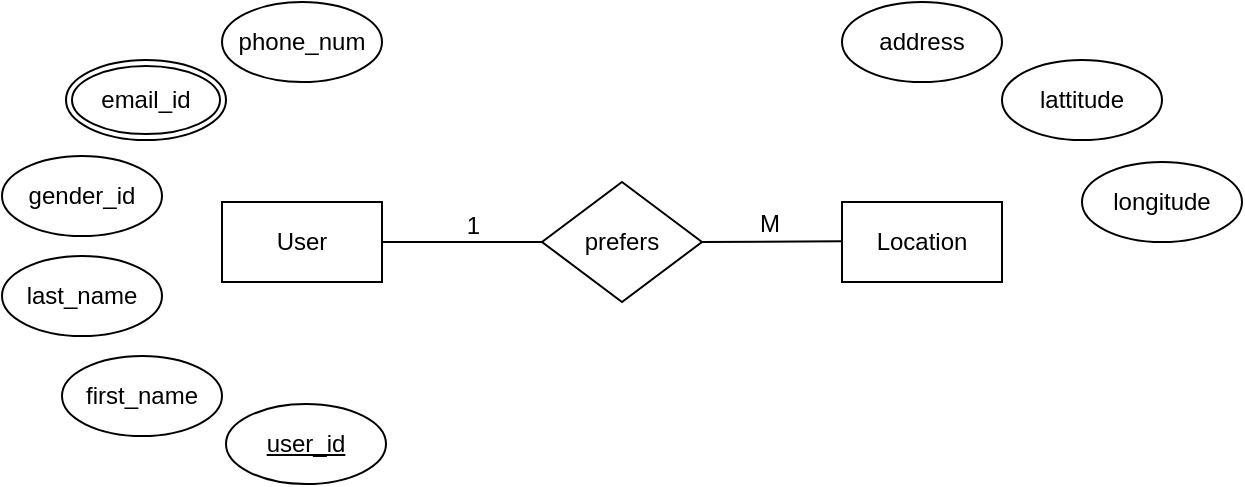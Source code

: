 <mxfile version="16.6.3" type="github">
  <diagram id="R2lEEEUBdFMjLlhIrx00" name="Page-1">
    <mxGraphModel dx="901" dy="1715" grid="1" gridSize="10" guides="1" tooltips="1" connect="1" arrows="1" fold="1" page="1" pageScale="1" pageWidth="850" pageHeight="1100" math="0" shadow="0" extFonts="Permanent Marker^https://fonts.googleapis.com/css?family=Permanent+Marker">
      <root>
        <mxCell id="0" />
        <mxCell id="1" parent="0" />
        <mxCell id="dPc50emsaRb5Qo5FsXfv-1" value="User" style="rounded=0;whiteSpace=wrap;html=1;" vertex="1" parent="1">
          <mxGeometry x="170" y="60" width="80" height="40" as="geometry" />
        </mxCell>
        <mxCell id="dPc50emsaRb5Qo5FsXfv-2" value="Location" style="rounded=0;whiteSpace=wrap;html=1;" vertex="1" parent="1">
          <mxGeometry x="480" y="60" width="80" height="40" as="geometry" />
        </mxCell>
        <mxCell id="dPc50emsaRb5Qo5FsXfv-10" value="gender_id" style="ellipse;whiteSpace=wrap;html=1;" vertex="1" parent="1">
          <mxGeometry x="60" y="37" width="80" height="40" as="geometry" />
        </mxCell>
        <mxCell id="dPc50emsaRb5Qo5FsXfv-11" value="first_name" style="ellipse;whiteSpace=wrap;html=1;" vertex="1" parent="1">
          <mxGeometry x="90" y="137" width="80" height="40" as="geometry" />
        </mxCell>
        <mxCell id="dPc50emsaRb5Qo5FsXfv-12" value="last_name" style="ellipse;whiteSpace=wrap;html=1;" vertex="1" parent="1">
          <mxGeometry x="60" y="87" width="80" height="40" as="geometry" />
        </mxCell>
        <mxCell id="dPc50emsaRb5Qo5FsXfv-13" value="&lt;u&gt;user_id&lt;/u&gt;" style="ellipse;whiteSpace=wrap;html=1;" vertex="1" parent="1">
          <mxGeometry x="172" y="161" width="80" height="40" as="geometry" />
        </mxCell>
        <mxCell id="dPc50emsaRb5Qo5FsXfv-14" value="phone_num" style="ellipse;whiteSpace=wrap;html=1;" vertex="1" parent="1">
          <mxGeometry x="170" y="-40" width="80" height="40" as="geometry" />
        </mxCell>
        <mxCell id="dPc50emsaRb5Qo5FsXfv-15" value="email_id" style="ellipse;shape=doubleEllipse;margin=3;whiteSpace=wrap;html=1;align=center;" vertex="1" parent="1">
          <mxGeometry x="92" y="-11" width="80" height="40" as="geometry" />
        </mxCell>
        <mxCell id="dPc50emsaRb5Qo5FsXfv-16" value="prefers" style="rhombus;whiteSpace=wrap;html=1;" vertex="1" parent="1">
          <mxGeometry x="330" y="50" width="80" height="60" as="geometry" />
        </mxCell>
        <mxCell id="dPc50emsaRb5Qo5FsXfv-17" value="" style="endArrow=none;html=1;rounded=0;exitX=1;exitY=0.5;exitDx=0;exitDy=0;" edge="1" parent="1" source="dPc50emsaRb5Qo5FsXfv-1">
          <mxGeometry relative="1" as="geometry">
            <mxPoint x="260" y="80" as="sourcePoint" />
            <mxPoint x="330" y="80" as="targetPoint" />
          </mxGeometry>
        </mxCell>
        <mxCell id="dPc50emsaRb5Qo5FsXfv-21" value="" style="endArrow=none;html=1;rounded=0;" edge="1" parent="1">
          <mxGeometry relative="1" as="geometry">
            <mxPoint x="410" y="80" as="sourcePoint" />
            <mxPoint x="480" y="79.6" as="targetPoint" />
          </mxGeometry>
        </mxCell>
        <mxCell id="dPc50emsaRb5Qo5FsXfv-22" value="M" style="resizable=0;html=1;align=right;verticalAlign=bottom;" connectable="0" vertex="1" parent="dPc50emsaRb5Qo5FsXfv-21">
          <mxGeometry x="1" relative="1" as="geometry">
            <mxPoint x="-30" as="offset" />
          </mxGeometry>
        </mxCell>
        <mxCell id="dPc50emsaRb5Qo5FsXfv-23" value="1" style="resizable=0;html=1;align=right;verticalAlign=bottom;" connectable="0" vertex="1" parent="1">
          <mxGeometry x="299.999" y="80.0" as="geometry" />
        </mxCell>
        <mxCell id="dPc50emsaRb5Qo5FsXfv-24" value="address" style="ellipse;whiteSpace=wrap;html=1;align=center;" vertex="1" parent="1">
          <mxGeometry x="480" y="-40" width="80" height="40" as="geometry" />
        </mxCell>
        <mxCell id="dPc50emsaRb5Qo5FsXfv-25" value="lattitude" style="ellipse;whiteSpace=wrap;html=1;align=center;" vertex="1" parent="1">
          <mxGeometry x="560" y="-11" width="80" height="40" as="geometry" />
        </mxCell>
        <mxCell id="dPc50emsaRb5Qo5FsXfv-26" value="longitude" style="ellipse;whiteSpace=wrap;html=1;align=center;" vertex="1" parent="1">
          <mxGeometry x="600" y="40" width="80" height="40" as="geometry" />
        </mxCell>
      </root>
    </mxGraphModel>
  </diagram>
</mxfile>
